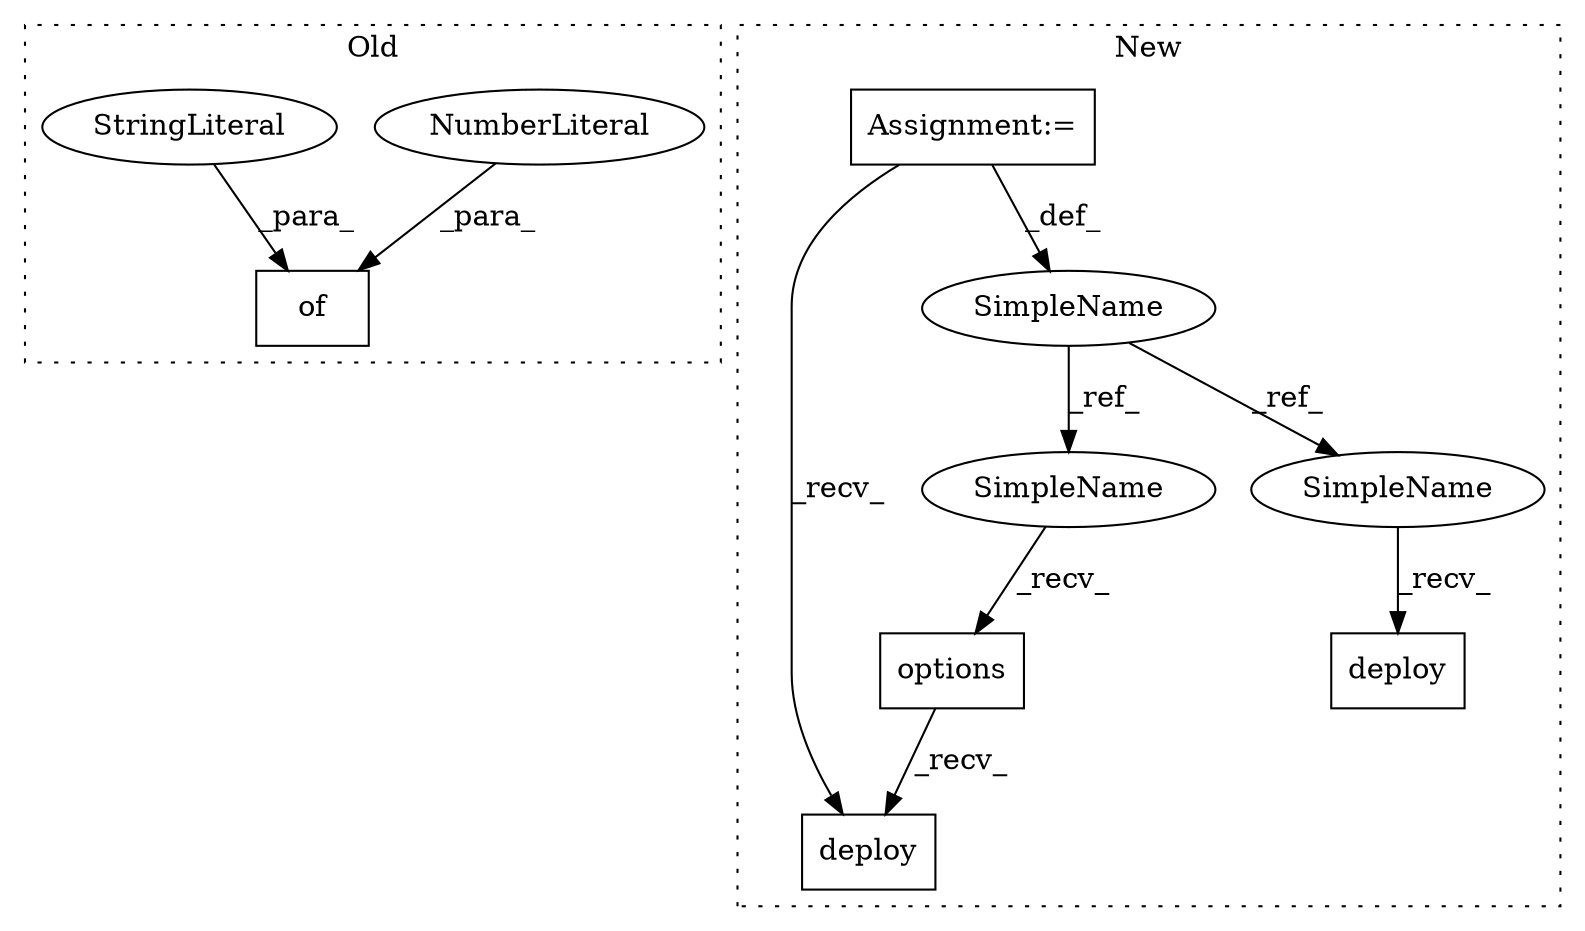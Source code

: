 digraph G {
subgraph cluster0 {
1 [label="of" a="32" s="10884,10903" l="3,1" shape="box"];
3 [label="NumberLiteral" a="34" s="10902" l="1" shape="ellipse"];
4 [label="StringLiteral" a="45" s="10887" l="14" shape="ellipse"];
label = "Old";
style="dotted";
}
subgraph cluster1 {
2 [label="options" a="32" s="11229,11243" l="8,1" shape="box"];
5 [label="deploy" a="32" s="11262,11274" l="7,1" shape="box"];
6 [label="SimpleName" a="42" s="10909" l="2" shape="ellipse"];
7 [label="deploy" a="32" s="10941" l="8" shape="box"];
8 [label="Assignment:=" a="7" s="8531" l="2" shape="box"];
9 [label="SimpleName" a="42" s="11226" l="2" shape="ellipse"];
10 [label="SimpleName" a="42" s="10938" l="2" shape="ellipse"];
label = "New";
style="dotted";
}
2 -> 5 [label="_recv_"];
3 -> 1 [label="_para_"];
4 -> 1 [label="_para_"];
6 -> 10 [label="_ref_"];
6 -> 9 [label="_ref_"];
8 -> 6 [label="_def_"];
8 -> 5 [label="_recv_"];
9 -> 2 [label="_recv_"];
10 -> 7 [label="_recv_"];
}
